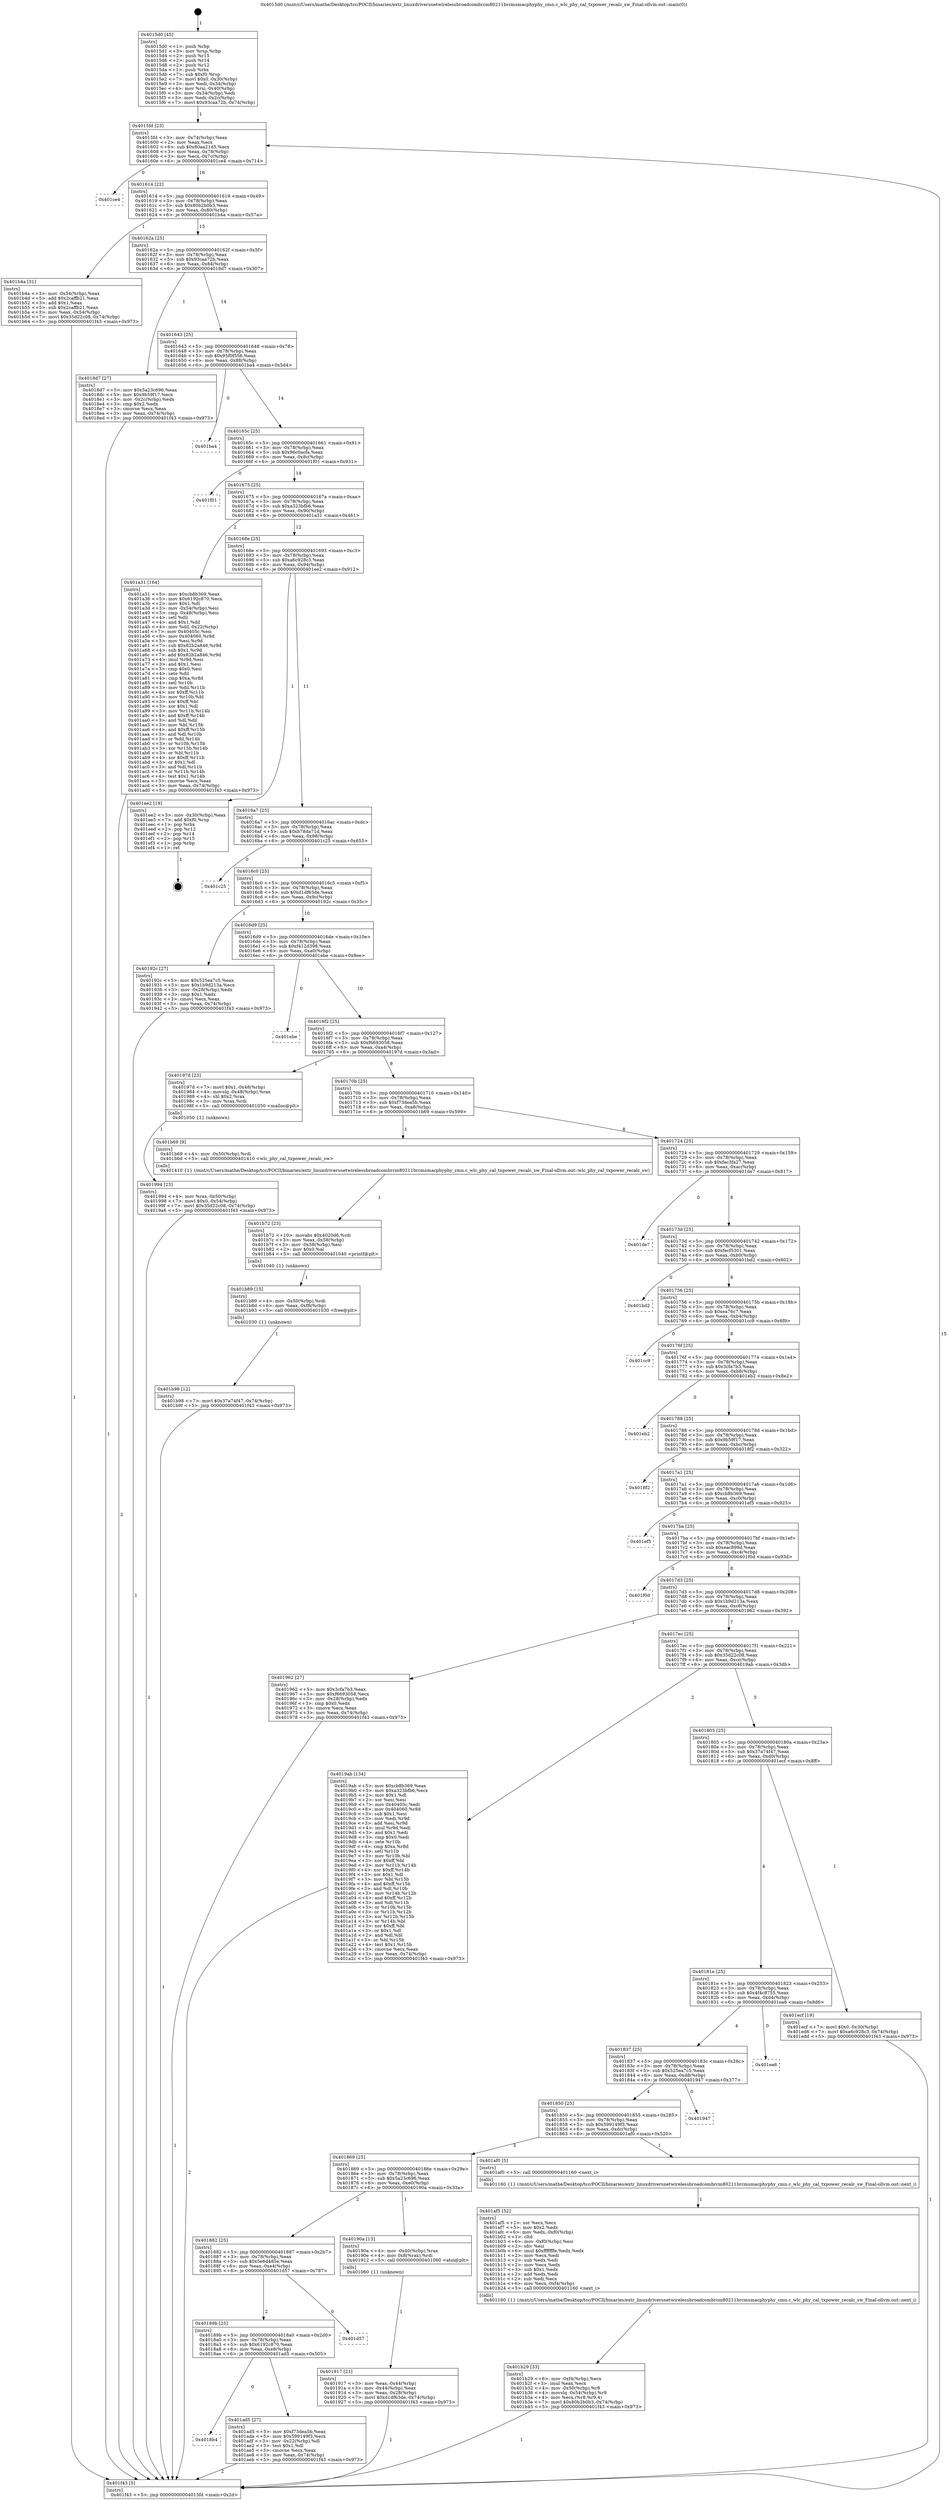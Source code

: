 digraph "0x4015d0" {
  label = "0x4015d0 (/mnt/c/Users/mathe/Desktop/tcc/POCII/binaries/extr_linuxdriversnetwirelessbroadcombrcm80211brcmsmacphyphy_cmn.c_wlc_phy_cal_txpower_recalc_sw_Final-ollvm.out::main(0))"
  labelloc = "t"
  node[shape=record]

  Entry [label="",width=0.3,height=0.3,shape=circle,fillcolor=black,style=filled]
  "0x4015fd" [label="{
     0x4015fd [23]\l
     | [instrs]\l
     &nbsp;&nbsp;0x4015fd \<+3\>: mov -0x74(%rbp),%eax\l
     &nbsp;&nbsp;0x401600 \<+2\>: mov %eax,%ecx\l
     &nbsp;&nbsp;0x401602 \<+6\>: sub $0x80aa21d5,%ecx\l
     &nbsp;&nbsp;0x401608 \<+3\>: mov %eax,-0x78(%rbp)\l
     &nbsp;&nbsp;0x40160b \<+3\>: mov %ecx,-0x7c(%rbp)\l
     &nbsp;&nbsp;0x40160e \<+6\>: je 0000000000401ce4 \<main+0x714\>\l
  }"]
  "0x401ce4" [label="{
     0x401ce4\l
  }", style=dashed]
  "0x401614" [label="{
     0x401614 [22]\l
     | [instrs]\l
     &nbsp;&nbsp;0x401614 \<+5\>: jmp 0000000000401619 \<main+0x49\>\l
     &nbsp;&nbsp;0x401619 \<+3\>: mov -0x78(%rbp),%eax\l
     &nbsp;&nbsp;0x40161c \<+5\>: sub $0x80b2b0b3,%eax\l
     &nbsp;&nbsp;0x401621 \<+3\>: mov %eax,-0x80(%rbp)\l
     &nbsp;&nbsp;0x401624 \<+6\>: je 0000000000401b4a \<main+0x57a\>\l
  }"]
  Exit [label="",width=0.3,height=0.3,shape=circle,fillcolor=black,style=filled,peripheries=2]
  "0x401b4a" [label="{
     0x401b4a [31]\l
     | [instrs]\l
     &nbsp;&nbsp;0x401b4a \<+3\>: mov -0x54(%rbp),%eax\l
     &nbsp;&nbsp;0x401b4d \<+5\>: add $0x2caffb21,%eax\l
     &nbsp;&nbsp;0x401b52 \<+3\>: add $0x1,%eax\l
     &nbsp;&nbsp;0x401b55 \<+5\>: sub $0x2caffb21,%eax\l
     &nbsp;&nbsp;0x401b5a \<+3\>: mov %eax,-0x54(%rbp)\l
     &nbsp;&nbsp;0x401b5d \<+7\>: movl $0x35d22c08,-0x74(%rbp)\l
     &nbsp;&nbsp;0x401b64 \<+5\>: jmp 0000000000401f43 \<main+0x973\>\l
  }"]
  "0x40162a" [label="{
     0x40162a [25]\l
     | [instrs]\l
     &nbsp;&nbsp;0x40162a \<+5\>: jmp 000000000040162f \<main+0x5f\>\l
     &nbsp;&nbsp;0x40162f \<+3\>: mov -0x78(%rbp),%eax\l
     &nbsp;&nbsp;0x401632 \<+5\>: sub $0x93caa72b,%eax\l
     &nbsp;&nbsp;0x401637 \<+6\>: mov %eax,-0x84(%rbp)\l
     &nbsp;&nbsp;0x40163d \<+6\>: je 00000000004018d7 \<main+0x307\>\l
  }"]
  "0x401b98" [label="{
     0x401b98 [12]\l
     | [instrs]\l
     &nbsp;&nbsp;0x401b98 \<+7\>: movl $0x37a74f47,-0x74(%rbp)\l
     &nbsp;&nbsp;0x401b9f \<+5\>: jmp 0000000000401f43 \<main+0x973\>\l
  }"]
  "0x4018d7" [label="{
     0x4018d7 [27]\l
     | [instrs]\l
     &nbsp;&nbsp;0x4018d7 \<+5\>: mov $0x5a23c696,%eax\l
     &nbsp;&nbsp;0x4018dc \<+5\>: mov $0x9b59f17,%ecx\l
     &nbsp;&nbsp;0x4018e1 \<+3\>: mov -0x2c(%rbp),%edx\l
     &nbsp;&nbsp;0x4018e4 \<+3\>: cmp $0x2,%edx\l
     &nbsp;&nbsp;0x4018e7 \<+3\>: cmovne %ecx,%eax\l
     &nbsp;&nbsp;0x4018ea \<+3\>: mov %eax,-0x74(%rbp)\l
     &nbsp;&nbsp;0x4018ed \<+5\>: jmp 0000000000401f43 \<main+0x973\>\l
  }"]
  "0x401643" [label="{
     0x401643 [25]\l
     | [instrs]\l
     &nbsp;&nbsp;0x401643 \<+5\>: jmp 0000000000401648 \<main+0x78\>\l
     &nbsp;&nbsp;0x401648 \<+3\>: mov -0x78(%rbp),%eax\l
     &nbsp;&nbsp;0x40164b \<+5\>: sub $0x95f0f556,%eax\l
     &nbsp;&nbsp;0x401650 \<+6\>: mov %eax,-0x88(%rbp)\l
     &nbsp;&nbsp;0x401656 \<+6\>: je 0000000000401ba4 \<main+0x5d4\>\l
  }"]
  "0x401f43" [label="{
     0x401f43 [5]\l
     | [instrs]\l
     &nbsp;&nbsp;0x401f43 \<+5\>: jmp 00000000004015fd \<main+0x2d\>\l
  }"]
  "0x4015d0" [label="{
     0x4015d0 [45]\l
     | [instrs]\l
     &nbsp;&nbsp;0x4015d0 \<+1\>: push %rbp\l
     &nbsp;&nbsp;0x4015d1 \<+3\>: mov %rsp,%rbp\l
     &nbsp;&nbsp;0x4015d4 \<+2\>: push %r15\l
     &nbsp;&nbsp;0x4015d6 \<+2\>: push %r14\l
     &nbsp;&nbsp;0x4015d8 \<+2\>: push %r12\l
     &nbsp;&nbsp;0x4015da \<+1\>: push %rbx\l
     &nbsp;&nbsp;0x4015db \<+7\>: sub $0xf0,%rsp\l
     &nbsp;&nbsp;0x4015e2 \<+7\>: movl $0x0,-0x30(%rbp)\l
     &nbsp;&nbsp;0x4015e9 \<+3\>: mov %edi,-0x34(%rbp)\l
     &nbsp;&nbsp;0x4015ec \<+4\>: mov %rsi,-0x40(%rbp)\l
     &nbsp;&nbsp;0x4015f0 \<+3\>: mov -0x34(%rbp),%edi\l
     &nbsp;&nbsp;0x4015f3 \<+3\>: mov %edi,-0x2c(%rbp)\l
     &nbsp;&nbsp;0x4015f6 \<+7\>: movl $0x93caa72b,-0x74(%rbp)\l
  }"]
  "0x401b89" [label="{
     0x401b89 [15]\l
     | [instrs]\l
     &nbsp;&nbsp;0x401b89 \<+4\>: mov -0x50(%rbp),%rdi\l
     &nbsp;&nbsp;0x401b8d \<+6\>: mov %eax,-0xf8(%rbp)\l
     &nbsp;&nbsp;0x401b93 \<+5\>: call 0000000000401030 \<free@plt\>\l
     | [calls]\l
     &nbsp;&nbsp;0x401030 \{1\} (unknown)\l
  }"]
  "0x401ba4" [label="{
     0x401ba4\l
  }", style=dashed]
  "0x40165c" [label="{
     0x40165c [25]\l
     | [instrs]\l
     &nbsp;&nbsp;0x40165c \<+5\>: jmp 0000000000401661 \<main+0x91\>\l
     &nbsp;&nbsp;0x401661 \<+3\>: mov -0x78(%rbp),%eax\l
     &nbsp;&nbsp;0x401664 \<+5\>: sub $0x96c0acfa,%eax\l
     &nbsp;&nbsp;0x401669 \<+6\>: mov %eax,-0x8c(%rbp)\l
     &nbsp;&nbsp;0x40166f \<+6\>: je 0000000000401f01 \<main+0x931\>\l
  }"]
  "0x401b72" [label="{
     0x401b72 [23]\l
     | [instrs]\l
     &nbsp;&nbsp;0x401b72 \<+10\>: movabs $0x4020d6,%rdi\l
     &nbsp;&nbsp;0x401b7c \<+3\>: mov %eax,-0x58(%rbp)\l
     &nbsp;&nbsp;0x401b7f \<+3\>: mov -0x58(%rbp),%esi\l
     &nbsp;&nbsp;0x401b82 \<+2\>: mov $0x0,%al\l
     &nbsp;&nbsp;0x401b84 \<+5\>: call 0000000000401040 \<printf@plt\>\l
     | [calls]\l
     &nbsp;&nbsp;0x401040 \{1\} (unknown)\l
  }"]
  "0x401f01" [label="{
     0x401f01\l
  }", style=dashed]
  "0x401675" [label="{
     0x401675 [25]\l
     | [instrs]\l
     &nbsp;&nbsp;0x401675 \<+5\>: jmp 000000000040167a \<main+0xaa\>\l
     &nbsp;&nbsp;0x40167a \<+3\>: mov -0x78(%rbp),%eax\l
     &nbsp;&nbsp;0x40167d \<+5\>: sub $0xa323bfb6,%eax\l
     &nbsp;&nbsp;0x401682 \<+6\>: mov %eax,-0x90(%rbp)\l
     &nbsp;&nbsp;0x401688 \<+6\>: je 0000000000401a31 \<main+0x461\>\l
  }"]
  "0x401b29" [label="{
     0x401b29 [33]\l
     | [instrs]\l
     &nbsp;&nbsp;0x401b29 \<+6\>: mov -0xf4(%rbp),%ecx\l
     &nbsp;&nbsp;0x401b2f \<+3\>: imul %eax,%ecx\l
     &nbsp;&nbsp;0x401b32 \<+4\>: mov -0x50(%rbp),%r8\l
     &nbsp;&nbsp;0x401b36 \<+4\>: movslq -0x54(%rbp),%r9\l
     &nbsp;&nbsp;0x401b3a \<+4\>: mov %ecx,(%r8,%r9,4)\l
     &nbsp;&nbsp;0x401b3e \<+7\>: movl $0x80b2b0b3,-0x74(%rbp)\l
     &nbsp;&nbsp;0x401b45 \<+5\>: jmp 0000000000401f43 \<main+0x973\>\l
  }"]
  "0x401a31" [label="{
     0x401a31 [164]\l
     | [instrs]\l
     &nbsp;&nbsp;0x401a31 \<+5\>: mov $0xcb8b369,%eax\l
     &nbsp;&nbsp;0x401a36 \<+5\>: mov $0x6192c870,%ecx\l
     &nbsp;&nbsp;0x401a3b \<+2\>: mov $0x1,%dl\l
     &nbsp;&nbsp;0x401a3d \<+3\>: mov -0x54(%rbp),%esi\l
     &nbsp;&nbsp;0x401a40 \<+3\>: cmp -0x48(%rbp),%esi\l
     &nbsp;&nbsp;0x401a43 \<+4\>: setl %dil\l
     &nbsp;&nbsp;0x401a47 \<+4\>: and $0x1,%dil\l
     &nbsp;&nbsp;0x401a4b \<+4\>: mov %dil,-0x22(%rbp)\l
     &nbsp;&nbsp;0x401a4f \<+7\>: mov 0x40405c,%esi\l
     &nbsp;&nbsp;0x401a56 \<+8\>: mov 0x404060,%r8d\l
     &nbsp;&nbsp;0x401a5e \<+3\>: mov %esi,%r9d\l
     &nbsp;&nbsp;0x401a61 \<+7\>: sub $0x82b2a846,%r9d\l
     &nbsp;&nbsp;0x401a68 \<+4\>: sub $0x1,%r9d\l
     &nbsp;&nbsp;0x401a6c \<+7\>: add $0x82b2a846,%r9d\l
     &nbsp;&nbsp;0x401a73 \<+4\>: imul %r9d,%esi\l
     &nbsp;&nbsp;0x401a77 \<+3\>: and $0x1,%esi\l
     &nbsp;&nbsp;0x401a7a \<+3\>: cmp $0x0,%esi\l
     &nbsp;&nbsp;0x401a7d \<+4\>: sete %dil\l
     &nbsp;&nbsp;0x401a81 \<+4\>: cmp $0xa,%r8d\l
     &nbsp;&nbsp;0x401a85 \<+4\>: setl %r10b\l
     &nbsp;&nbsp;0x401a89 \<+3\>: mov %dil,%r11b\l
     &nbsp;&nbsp;0x401a8c \<+4\>: xor $0xff,%r11b\l
     &nbsp;&nbsp;0x401a90 \<+3\>: mov %r10b,%bl\l
     &nbsp;&nbsp;0x401a93 \<+3\>: xor $0xff,%bl\l
     &nbsp;&nbsp;0x401a96 \<+3\>: xor $0x1,%dl\l
     &nbsp;&nbsp;0x401a99 \<+3\>: mov %r11b,%r14b\l
     &nbsp;&nbsp;0x401a9c \<+4\>: and $0xff,%r14b\l
     &nbsp;&nbsp;0x401aa0 \<+3\>: and %dl,%dil\l
     &nbsp;&nbsp;0x401aa3 \<+3\>: mov %bl,%r15b\l
     &nbsp;&nbsp;0x401aa6 \<+4\>: and $0xff,%r15b\l
     &nbsp;&nbsp;0x401aaa \<+3\>: and %dl,%r10b\l
     &nbsp;&nbsp;0x401aad \<+3\>: or %dil,%r14b\l
     &nbsp;&nbsp;0x401ab0 \<+3\>: or %r10b,%r15b\l
     &nbsp;&nbsp;0x401ab3 \<+3\>: xor %r15b,%r14b\l
     &nbsp;&nbsp;0x401ab6 \<+3\>: or %bl,%r11b\l
     &nbsp;&nbsp;0x401ab9 \<+4\>: xor $0xff,%r11b\l
     &nbsp;&nbsp;0x401abd \<+3\>: or $0x1,%dl\l
     &nbsp;&nbsp;0x401ac0 \<+3\>: and %dl,%r11b\l
     &nbsp;&nbsp;0x401ac3 \<+3\>: or %r11b,%r14b\l
     &nbsp;&nbsp;0x401ac6 \<+4\>: test $0x1,%r14b\l
     &nbsp;&nbsp;0x401aca \<+3\>: cmovne %ecx,%eax\l
     &nbsp;&nbsp;0x401acd \<+3\>: mov %eax,-0x74(%rbp)\l
     &nbsp;&nbsp;0x401ad0 \<+5\>: jmp 0000000000401f43 \<main+0x973\>\l
  }"]
  "0x40168e" [label="{
     0x40168e [25]\l
     | [instrs]\l
     &nbsp;&nbsp;0x40168e \<+5\>: jmp 0000000000401693 \<main+0xc3\>\l
     &nbsp;&nbsp;0x401693 \<+3\>: mov -0x78(%rbp),%eax\l
     &nbsp;&nbsp;0x401696 \<+5\>: sub $0xa6c928c3,%eax\l
     &nbsp;&nbsp;0x40169b \<+6\>: mov %eax,-0x94(%rbp)\l
     &nbsp;&nbsp;0x4016a1 \<+6\>: je 0000000000401ee2 \<main+0x912\>\l
  }"]
  "0x401af5" [label="{
     0x401af5 [52]\l
     | [instrs]\l
     &nbsp;&nbsp;0x401af5 \<+2\>: xor %ecx,%ecx\l
     &nbsp;&nbsp;0x401af7 \<+5\>: mov $0x2,%edx\l
     &nbsp;&nbsp;0x401afc \<+6\>: mov %edx,-0xf0(%rbp)\l
     &nbsp;&nbsp;0x401b02 \<+1\>: cltd\l
     &nbsp;&nbsp;0x401b03 \<+6\>: mov -0xf0(%rbp),%esi\l
     &nbsp;&nbsp;0x401b09 \<+2\>: idiv %esi\l
     &nbsp;&nbsp;0x401b0b \<+6\>: imul $0xfffffffe,%edx,%edx\l
     &nbsp;&nbsp;0x401b11 \<+2\>: mov %ecx,%edi\l
     &nbsp;&nbsp;0x401b13 \<+2\>: sub %edx,%edi\l
     &nbsp;&nbsp;0x401b15 \<+2\>: mov %ecx,%edx\l
     &nbsp;&nbsp;0x401b17 \<+3\>: sub $0x1,%edx\l
     &nbsp;&nbsp;0x401b1a \<+2\>: add %edx,%edi\l
     &nbsp;&nbsp;0x401b1c \<+2\>: sub %edi,%ecx\l
     &nbsp;&nbsp;0x401b1e \<+6\>: mov %ecx,-0xf4(%rbp)\l
     &nbsp;&nbsp;0x401b24 \<+5\>: call 0000000000401160 \<next_i\>\l
     | [calls]\l
     &nbsp;&nbsp;0x401160 \{1\} (/mnt/c/Users/mathe/Desktop/tcc/POCII/binaries/extr_linuxdriversnetwirelessbroadcombrcm80211brcmsmacphyphy_cmn.c_wlc_phy_cal_txpower_recalc_sw_Final-ollvm.out::next_i)\l
  }"]
  "0x401ee2" [label="{
     0x401ee2 [19]\l
     | [instrs]\l
     &nbsp;&nbsp;0x401ee2 \<+3\>: mov -0x30(%rbp),%eax\l
     &nbsp;&nbsp;0x401ee5 \<+7\>: add $0xf0,%rsp\l
     &nbsp;&nbsp;0x401eec \<+1\>: pop %rbx\l
     &nbsp;&nbsp;0x401eed \<+2\>: pop %r12\l
     &nbsp;&nbsp;0x401eef \<+2\>: pop %r14\l
     &nbsp;&nbsp;0x401ef1 \<+2\>: pop %r15\l
     &nbsp;&nbsp;0x401ef3 \<+1\>: pop %rbp\l
     &nbsp;&nbsp;0x401ef4 \<+1\>: ret\l
  }"]
  "0x4016a7" [label="{
     0x4016a7 [25]\l
     | [instrs]\l
     &nbsp;&nbsp;0x4016a7 \<+5\>: jmp 00000000004016ac \<main+0xdc\>\l
     &nbsp;&nbsp;0x4016ac \<+3\>: mov -0x78(%rbp),%eax\l
     &nbsp;&nbsp;0x4016af \<+5\>: sub $0xb78da71d,%eax\l
     &nbsp;&nbsp;0x4016b4 \<+6\>: mov %eax,-0x98(%rbp)\l
     &nbsp;&nbsp;0x4016ba \<+6\>: je 0000000000401c25 \<main+0x655\>\l
  }"]
  "0x4018b4" [label="{
     0x4018b4\l
  }", style=dashed]
  "0x401c25" [label="{
     0x401c25\l
  }", style=dashed]
  "0x4016c0" [label="{
     0x4016c0 [25]\l
     | [instrs]\l
     &nbsp;&nbsp;0x4016c0 \<+5\>: jmp 00000000004016c5 \<main+0xf5\>\l
     &nbsp;&nbsp;0x4016c5 \<+3\>: mov -0x78(%rbp),%eax\l
     &nbsp;&nbsp;0x4016c8 \<+5\>: sub $0xd1df63de,%eax\l
     &nbsp;&nbsp;0x4016cd \<+6\>: mov %eax,-0x9c(%rbp)\l
     &nbsp;&nbsp;0x4016d3 \<+6\>: je 000000000040192c \<main+0x35c\>\l
  }"]
  "0x401ad5" [label="{
     0x401ad5 [27]\l
     | [instrs]\l
     &nbsp;&nbsp;0x401ad5 \<+5\>: mov $0xf73dea5b,%eax\l
     &nbsp;&nbsp;0x401ada \<+5\>: mov $0x599149f3,%ecx\l
     &nbsp;&nbsp;0x401adf \<+3\>: mov -0x22(%rbp),%dl\l
     &nbsp;&nbsp;0x401ae2 \<+3\>: test $0x1,%dl\l
     &nbsp;&nbsp;0x401ae5 \<+3\>: cmovne %ecx,%eax\l
     &nbsp;&nbsp;0x401ae8 \<+3\>: mov %eax,-0x74(%rbp)\l
     &nbsp;&nbsp;0x401aeb \<+5\>: jmp 0000000000401f43 \<main+0x973\>\l
  }"]
  "0x40192c" [label="{
     0x40192c [27]\l
     | [instrs]\l
     &nbsp;&nbsp;0x40192c \<+5\>: mov $0x525ea7c5,%eax\l
     &nbsp;&nbsp;0x401931 \<+5\>: mov $0x1b9d213a,%ecx\l
     &nbsp;&nbsp;0x401936 \<+3\>: mov -0x28(%rbp),%edx\l
     &nbsp;&nbsp;0x401939 \<+3\>: cmp $0x1,%edx\l
     &nbsp;&nbsp;0x40193c \<+3\>: cmovl %ecx,%eax\l
     &nbsp;&nbsp;0x40193f \<+3\>: mov %eax,-0x74(%rbp)\l
     &nbsp;&nbsp;0x401942 \<+5\>: jmp 0000000000401f43 \<main+0x973\>\l
  }"]
  "0x4016d9" [label="{
     0x4016d9 [25]\l
     | [instrs]\l
     &nbsp;&nbsp;0x4016d9 \<+5\>: jmp 00000000004016de \<main+0x10e\>\l
     &nbsp;&nbsp;0x4016de \<+3\>: mov -0x78(%rbp),%eax\l
     &nbsp;&nbsp;0x4016e1 \<+5\>: sub $0xf412d398,%eax\l
     &nbsp;&nbsp;0x4016e6 \<+6\>: mov %eax,-0xa0(%rbp)\l
     &nbsp;&nbsp;0x4016ec \<+6\>: je 0000000000401ebe \<main+0x8ee\>\l
  }"]
  "0x40189b" [label="{
     0x40189b [25]\l
     | [instrs]\l
     &nbsp;&nbsp;0x40189b \<+5\>: jmp 00000000004018a0 \<main+0x2d0\>\l
     &nbsp;&nbsp;0x4018a0 \<+3\>: mov -0x78(%rbp),%eax\l
     &nbsp;&nbsp;0x4018a3 \<+5\>: sub $0x6192c870,%eax\l
     &nbsp;&nbsp;0x4018a8 \<+6\>: mov %eax,-0xe8(%rbp)\l
     &nbsp;&nbsp;0x4018ae \<+6\>: je 0000000000401ad5 \<main+0x505\>\l
  }"]
  "0x401ebe" [label="{
     0x401ebe\l
  }", style=dashed]
  "0x4016f2" [label="{
     0x4016f2 [25]\l
     | [instrs]\l
     &nbsp;&nbsp;0x4016f2 \<+5\>: jmp 00000000004016f7 \<main+0x127\>\l
     &nbsp;&nbsp;0x4016f7 \<+3\>: mov -0x78(%rbp),%eax\l
     &nbsp;&nbsp;0x4016fa \<+5\>: sub $0xf6693058,%eax\l
     &nbsp;&nbsp;0x4016ff \<+6\>: mov %eax,-0xa4(%rbp)\l
     &nbsp;&nbsp;0x401705 \<+6\>: je 000000000040197d \<main+0x3ad\>\l
  }"]
  "0x401d57" [label="{
     0x401d57\l
  }", style=dashed]
  "0x40197d" [label="{
     0x40197d [23]\l
     | [instrs]\l
     &nbsp;&nbsp;0x40197d \<+7\>: movl $0x1,-0x48(%rbp)\l
     &nbsp;&nbsp;0x401984 \<+4\>: movslq -0x48(%rbp),%rax\l
     &nbsp;&nbsp;0x401988 \<+4\>: shl $0x2,%rax\l
     &nbsp;&nbsp;0x40198c \<+3\>: mov %rax,%rdi\l
     &nbsp;&nbsp;0x40198f \<+5\>: call 0000000000401050 \<malloc@plt\>\l
     | [calls]\l
     &nbsp;&nbsp;0x401050 \{1\} (unknown)\l
  }"]
  "0x40170b" [label="{
     0x40170b [25]\l
     | [instrs]\l
     &nbsp;&nbsp;0x40170b \<+5\>: jmp 0000000000401710 \<main+0x140\>\l
     &nbsp;&nbsp;0x401710 \<+3\>: mov -0x78(%rbp),%eax\l
     &nbsp;&nbsp;0x401713 \<+5\>: sub $0xf73dea5b,%eax\l
     &nbsp;&nbsp;0x401718 \<+6\>: mov %eax,-0xa8(%rbp)\l
     &nbsp;&nbsp;0x40171e \<+6\>: je 0000000000401b69 \<main+0x599\>\l
  }"]
  "0x401994" [label="{
     0x401994 [23]\l
     | [instrs]\l
     &nbsp;&nbsp;0x401994 \<+4\>: mov %rax,-0x50(%rbp)\l
     &nbsp;&nbsp;0x401998 \<+7\>: movl $0x0,-0x54(%rbp)\l
     &nbsp;&nbsp;0x40199f \<+7\>: movl $0x35d22c08,-0x74(%rbp)\l
     &nbsp;&nbsp;0x4019a6 \<+5\>: jmp 0000000000401f43 \<main+0x973\>\l
  }"]
  "0x401b69" [label="{
     0x401b69 [9]\l
     | [instrs]\l
     &nbsp;&nbsp;0x401b69 \<+4\>: mov -0x50(%rbp),%rdi\l
     &nbsp;&nbsp;0x401b6d \<+5\>: call 0000000000401410 \<wlc_phy_cal_txpower_recalc_sw\>\l
     | [calls]\l
     &nbsp;&nbsp;0x401410 \{1\} (/mnt/c/Users/mathe/Desktop/tcc/POCII/binaries/extr_linuxdriversnetwirelessbroadcombrcm80211brcmsmacphyphy_cmn.c_wlc_phy_cal_txpower_recalc_sw_Final-ollvm.out::wlc_phy_cal_txpower_recalc_sw)\l
  }"]
  "0x401724" [label="{
     0x401724 [25]\l
     | [instrs]\l
     &nbsp;&nbsp;0x401724 \<+5\>: jmp 0000000000401729 \<main+0x159\>\l
     &nbsp;&nbsp;0x401729 \<+3\>: mov -0x78(%rbp),%eax\l
     &nbsp;&nbsp;0x40172c \<+5\>: sub $0xfac3fa27,%eax\l
     &nbsp;&nbsp;0x401731 \<+6\>: mov %eax,-0xac(%rbp)\l
     &nbsp;&nbsp;0x401737 \<+6\>: je 0000000000401de7 \<main+0x817\>\l
  }"]
  "0x401917" [label="{
     0x401917 [21]\l
     | [instrs]\l
     &nbsp;&nbsp;0x401917 \<+3\>: mov %eax,-0x44(%rbp)\l
     &nbsp;&nbsp;0x40191a \<+3\>: mov -0x44(%rbp),%eax\l
     &nbsp;&nbsp;0x40191d \<+3\>: mov %eax,-0x28(%rbp)\l
     &nbsp;&nbsp;0x401920 \<+7\>: movl $0xd1df63de,-0x74(%rbp)\l
     &nbsp;&nbsp;0x401927 \<+5\>: jmp 0000000000401f43 \<main+0x973\>\l
  }"]
  "0x401de7" [label="{
     0x401de7\l
  }", style=dashed]
  "0x40173d" [label="{
     0x40173d [25]\l
     | [instrs]\l
     &nbsp;&nbsp;0x40173d \<+5\>: jmp 0000000000401742 \<main+0x172\>\l
     &nbsp;&nbsp;0x401742 \<+3\>: mov -0x78(%rbp),%eax\l
     &nbsp;&nbsp;0x401745 \<+5\>: sub $0xfecf5301,%eax\l
     &nbsp;&nbsp;0x40174a \<+6\>: mov %eax,-0xb0(%rbp)\l
     &nbsp;&nbsp;0x401750 \<+6\>: je 0000000000401bd2 \<main+0x602\>\l
  }"]
  "0x401882" [label="{
     0x401882 [25]\l
     | [instrs]\l
     &nbsp;&nbsp;0x401882 \<+5\>: jmp 0000000000401887 \<main+0x2b7\>\l
     &nbsp;&nbsp;0x401887 \<+3\>: mov -0x78(%rbp),%eax\l
     &nbsp;&nbsp;0x40188a \<+5\>: sub $0x5e6d485e,%eax\l
     &nbsp;&nbsp;0x40188f \<+6\>: mov %eax,-0xe4(%rbp)\l
     &nbsp;&nbsp;0x401895 \<+6\>: je 0000000000401d57 \<main+0x787\>\l
  }"]
  "0x401bd2" [label="{
     0x401bd2\l
  }", style=dashed]
  "0x401756" [label="{
     0x401756 [25]\l
     | [instrs]\l
     &nbsp;&nbsp;0x401756 \<+5\>: jmp 000000000040175b \<main+0x18b\>\l
     &nbsp;&nbsp;0x40175b \<+3\>: mov -0x78(%rbp),%eax\l
     &nbsp;&nbsp;0x40175e \<+5\>: sub $0xea76c7,%eax\l
     &nbsp;&nbsp;0x401763 \<+6\>: mov %eax,-0xb4(%rbp)\l
     &nbsp;&nbsp;0x401769 \<+6\>: je 0000000000401cc9 \<main+0x6f9\>\l
  }"]
  "0x40190a" [label="{
     0x40190a [13]\l
     | [instrs]\l
     &nbsp;&nbsp;0x40190a \<+4\>: mov -0x40(%rbp),%rax\l
     &nbsp;&nbsp;0x40190e \<+4\>: mov 0x8(%rax),%rdi\l
     &nbsp;&nbsp;0x401912 \<+5\>: call 0000000000401060 \<atoi@plt\>\l
     | [calls]\l
     &nbsp;&nbsp;0x401060 \{1\} (unknown)\l
  }"]
  "0x401cc9" [label="{
     0x401cc9\l
  }", style=dashed]
  "0x40176f" [label="{
     0x40176f [25]\l
     | [instrs]\l
     &nbsp;&nbsp;0x40176f \<+5\>: jmp 0000000000401774 \<main+0x1a4\>\l
     &nbsp;&nbsp;0x401774 \<+3\>: mov -0x78(%rbp),%eax\l
     &nbsp;&nbsp;0x401777 \<+5\>: sub $0x3cfa7b3,%eax\l
     &nbsp;&nbsp;0x40177c \<+6\>: mov %eax,-0xb8(%rbp)\l
     &nbsp;&nbsp;0x401782 \<+6\>: je 0000000000401eb2 \<main+0x8e2\>\l
  }"]
  "0x401869" [label="{
     0x401869 [25]\l
     | [instrs]\l
     &nbsp;&nbsp;0x401869 \<+5\>: jmp 000000000040186e \<main+0x29e\>\l
     &nbsp;&nbsp;0x40186e \<+3\>: mov -0x78(%rbp),%eax\l
     &nbsp;&nbsp;0x401871 \<+5\>: sub $0x5a23c696,%eax\l
     &nbsp;&nbsp;0x401876 \<+6\>: mov %eax,-0xe0(%rbp)\l
     &nbsp;&nbsp;0x40187c \<+6\>: je 000000000040190a \<main+0x33a\>\l
  }"]
  "0x401eb2" [label="{
     0x401eb2\l
  }", style=dashed]
  "0x401788" [label="{
     0x401788 [25]\l
     | [instrs]\l
     &nbsp;&nbsp;0x401788 \<+5\>: jmp 000000000040178d \<main+0x1bd\>\l
     &nbsp;&nbsp;0x40178d \<+3\>: mov -0x78(%rbp),%eax\l
     &nbsp;&nbsp;0x401790 \<+5\>: sub $0x9b59f17,%eax\l
     &nbsp;&nbsp;0x401795 \<+6\>: mov %eax,-0xbc(%rbp)\l
     &nbsp;&nbsp;0x40179b \<+6\>: je 00000000004018f2 \<main+0x322\>\l
  }"]
  "0x401af0" [label="{
     0x401af0 [5]\l
     | [instrs]\l
     &nbsp;&nbsp;0x401af0 \<+5\>: call 0000000000401160 \<next_i\>\l
     | [calls]\l
     &nbsp;&nbsp;0x401160 \{1\} (/mnt/c/Users/mathe/Desktop/tcc/POCII/binaries/extr_linuxdriversnetwirelessbroadcombrcm80211brcmsmacphyphy_cmn.c_wlc_phy_cal_txpower_recalc_sw_Final-ollvm.out::next_i)\l
  }"]
  "0x4018f2" [label="{
     0x4018f2\l
  }", style=dashed]
  "0x4017a1" [label="{
     0x4017a1 [25]\l
     | [instrs]\l
     &nbsp;&nbsp;0x4017a1 \<+5\>: jmp 00000000004017a6 \<main+0x1d6\>\l
     &nbsp;&nbsp;0x4017a6 \<+3\>: mov -0x78(%rbp),%eax\l
     &nbsp;&nbsp;0x4017a9 \<+5\>: sub $0xcb8b369,%eax\l
     &nbsp;&nbsp;0x4017ae \<+6\>: mov %eax,-0xc0(%rbp)\l
     &nbsp;&nbsp;0x4017b4 \<+6\>: je 0000000000401ef5 \<main+0x925\>\l
  }"]
  "0x401850" [label="{
     0x401850 [25]\l
     | [instrs]\l
     &nbsp;&nbsp;0x401850 \<+5\>: jmp 0000000000401855 \<main+0x285\>\l
     &nbsp;&nbsp;0x401855 \<+3\>: mov -0x78(%rbp),%eax\l
     &nbsp;&nbsp;0x401858 \<+5\>: sub $0x599149f3,%eax\l
     &nbsp;&nbsp;0x40185d \<+6\>: mov %eax,-0xdc(%rbp)\l
     &nbsp;&nbsp;0x401863 \<+6\>: je 0000000000401af0 \<main+0x520\>\l
  }"]
  "0x401ef5" [label="{
     0x401ef5\l
  }", style=dashed]
  "0x4017ba" [label="{
     0x4017ba [25]\l
     | [instrs]\l
     &nbsp;&nbsp;0x4017ba \<+5\>: jmp 00000000004017bf \<main+0x1ef\>\l
     &nbsp;&nbsp;0x4017bf \<+3\>: mov -0x78(%rbp),%eax\l
     &nbsp;&nbsp;0x4017c2 \<+5\>: sub $0xeac899d,%eax\l
     &nbsp;&nbsp;0x4017c7 \<+6\>: mov %eax,-0xc4(%rbp)\l
     &nbsp;&nbsp;0x4017cd \<+6\>: je 0000000000401f0d \<main+0x93d\>\l
  }"]
  "0x401947" [label="{
     0x401947\l
  }", style=dashed]
  "0x401f0d" [label="{
     0x401f0d\l
  }", style=dashed]
  "0x4017d3" [label="{
     0x4017d3 [25]\l
     | [instrs]\l
     &nbsp;&nbsp;0x4017d3 \<+5\>: jmp 00000000004017d8 \<main+0x208\>\l
     &nbsp;&nbsp;0x4017d8 \<+3\>: mov -0x78(%rbp),%eax\l
     &nbsp;&nbsp;0x4017db \<+5\>: sub $0x1b9d213a,%eax\l
     &nbsp;&nbsp;0x4017e0 \<+6\>: mov %eax,-0xc8(%rbp)\l
     &nbsp;&nbsp;0x4017e6 \<+6\>: je 0000000000401962 \<main+0x392\>\l
  }"]
  "0x401837" [label="{
     0x401837 [25]\l
     | [instrs]\l
     &nbsp;&nbsp;0x401837 \<+5\>: jmp 000000000040183c \<main+0x26c\>\l
     &nbsp;&nbsp;0x40183c \<+3\>: mov -0x78(%rbp),%eax\l
     &nbsp;&nbsp;0x40183f \<+5\>: sub $0x525ea7c5,%eax\l
     &nbsp;&nbsp;0x401844 \<+6\>: mov %eax,-0xd8(%rbp)\l
     &nbsp;&nbsp;0x40184a \<+6\>: je 0000000000401947 \<main+0x377\>\l
  }"]
  "0x401962" [label="{
     0x401962 [27]\l
     | [instrs]\l
     &nbsp;&nbsp;0x401962 \<+5\>: mov $0x3cfa7b3,%eax\l
     &nbsp;&nbsp;0x401967 \<+5\>: mov $0xf6693058,%ecx\l
     &nbsp;&nbsp;0x40196c \<+3\>: mov -0x28(%rbp),%edx\l
     &nbsp;&nbsp;0x40196f \<+3\>: cmp $0x0,%edx\l
     &nbsp;&nbsp;0x401972 \<+3\>: cmove %ecx,%eax\l
     &nbsp;&nbsp;0x401975 \<+3\>: mov %eax,-0x74(%rbp)\l
     &nbsp;&nbsp;0x401978 \<+5\>: jmp 0000000000401f43 \<main+0x973\>\l
  }"]
  "0x4017ec" [label="{
     0x4017ec [25]\l
     | [instrs]\l
     &nbsp;&nbsp;0x4017ec \<+5\>: jmp 00000000004017f1 \<main+0x221\>\l
     &nbsp;&nbsp;0x4017f1 \<+3\>: mov -0x78(%rbp),%eax\l
     &nbsp;&nbsp;0x4017f4 \<+5\>: sub $0x35d22c08,%eax\l
     &nbsp;&nbsp;0x4017f9 \<+6\>: mov %eax,-0xcc(%rbp)\l
     &nbsp;&nbsp;0x4017ff \<+6\>: je 00000000004019ab \<main+0x3db\>\l
  }"]
  "0x401ea6" [label="{
     0x401ea6\l
  }", style=dashed]
  "0x4019ab" [label="{
     0x4019ab [134]\l
     | [instrs]\l
     &nbsp;&nbsp;0x4019ab \<+5\>: mov $0xcb8b369,%eax\l
     &nbsp;&nbsp;0x4019b0 \<+5\>: mov $0xa323bfb6,%ecx\l
     &nbsp;&nbsp;0x4019b5 \<+2\>: mov $0x1,%dl\l
     &nbsp;&nbsp;0x4019b7 \<+2\>: xor %esi,%esi\l
     &nbsp;&nbsp;0x4019b9 \<+7\>: mov 0x40405c,%edi\l
     &nbsp;&nbsp;0x4019c0 \<+8\>: mov 0x404060,%r8d\l
     &nbsp;&nbsp;0x4019c8 \<+3\>: sub $0x1,%esi\l
     &nbsp;&nbsp;0x4019cb \<+3\>: mov %edi,%r9d\l
     &nbsp;&nbsp;0x4019ce \<+3\>: add %esi,%r9d\l
     &nbsp;&nbsp;0x4019d1 \<+4\>: imul %r9d,%edi\l
     &nbsp;&nbsp;0x4019d5 \<+3\>: and $0x1,%edi\l
     &nbsp;&nbsp;0x4019d8 \<+3\>: cmp $0x0,%edi\l
     &nbsp;&nbsp;0x4019db \<+4\>: sete %r10b\l
     &nbsp;&nbsp;0x4019df \<+4\>: cmp $0xa,%r8d\l
     &nbsp;&nbsp;0x4019e3 \<+4\>: setl %r11b\l
     &nbsp;&nbsp;0x4019e7 \<+3\>: mov %r10b,%bl\l
     &nbsp;&nbsp;0x4019ea \<+3\>: xor $0xff,%bl\l
     &nbsp;&nbsp;0x4019ed \<+3\>: mov %r11b,%r14b\l
     &nbsp;&nbsp;0x4019f0 \<+4\>: xor $0xff,%r14b\l
     &nbsp;&nbsp;0x4019f4 \<+3\>: xor $0x1,%dl\l
     &nbsp;&nbsp;0x4019f7 \<+3\>: mov %bl,%r15b\l
     &nbsp;&nbsp;0x4019fa \<+4\>: and $0xff,%r15b\l
     &nbsp;&nbsp;0x4019fe \<+3\>: and %dl,%r10b\l
     &nbsp;&nbsp;0x401a01 \<+3\>: mov %r14b,%r12b\l
     &nbsp;&nbsp;0x401a04 \<+4\>: and $0xff,%r12b\l
     &nbsp;&nbsp;0x401a08 \<+3\>: and %dl,%r11b\l
     &nbsp;&nbsp;0x401a0b \<+3\>: or %r10b,%r15b\l
     &nbsp;&nbsp;0x401a0e \<+3\>: or %r11b,%r12b\l
     &nbsp;&nbsp;0x401a11 \<+3\>: xor %r12b,%r15b\l
     &nbsp;&nbsp;0x401a14 \<+3\>: or %r14b,%bl\l
     &nbsp;&nbsp;0x401a17 \<+3\>: xor $0xff,%bl\l
     &nbsp;&nbsp;0x401a1a \<+3\>: or $0x1,%dl\l
     &nbsp;&nbsp;0x401a1d \<+2\>: and %dl,%bl\l
     &nbsp;&nbsp;0x401a1f \<+3\>: or %bl,%r15b\l
     &nbsp;&nbsp;0x401a22 \<+4\>: test $0x1,%r15b\l
     &nbsp;&nbsp;0x401a26 \<+3\>: cmovne %ecx,%eax\l
     &nbsp;&nbsp;0x401a29 \<+3\>: mov %eax,-0x74(%rbp)\l
     &nbsp;&nbsp;0x401a2c \<+5\>: jmp 0000000000401f43 \<main+0x973\>\l
  }"]
  "0x401805" [label="{
     0x401805 [25]\l
     | [instrs]\l
     &nbsp;&nbsp;0x401805 \<+5\>: jmp 000000000040180a \<main+0x23a\>\l
     &nbsp;&nbsp;0x40180a \<+3\>: mov -0x78(%rbp),%eax\l
     &nbsp;&nbsp;0x40180d \<+5\>: sub $0x37a74f47,%eax\l
     &nbsp;&nbsp;0x401812 \<+6\>: mov %eax,-0xd0(%rbp)\l
     &nbsp;&nbsp;0x401818 \<+6\>: je 0000000000401ecf \<main+0x8ff\>\l
  }"]
  "0x40181e" [label="{
     0x40181e [25]\l
     | [instrs]\l
     &nbsp;&nbsp;0x40181e \<+5\>: jmp 0000000000401823 \<main+0x253\>\l
     &nbsp;&nbsp;0x401823 \<+3\>: mov -0x78(%rbp),%eax\l
     &nbsp;&nbsp;0x401826 \<+5\>: sub $0x4f4c8755,%eax\l
     &nbsp;&nbsp;0x40182b \<+6\>: mov %eax,-0xd4(%rbp)\l
     &nbsp;&nbsp;0x401831 \<+6\>: je 0000000000401ea6 \<main+0x8d6\>\l
  }"]
  "0x401ecf" [label="{
     0x401ecf [19]\l
     | [instrs]\l
     &nbsp;&nbsp;0x401ecf \<+7\>: movl $0x0,-0x30(%rbp)\l
     &nbsp;&nbsp;0x401ed6 \<+7\>: movl $0xa6c928c3,-0x74(%rbp)\l
     &nbsp;&nbsp;0x401edd \<+5\>: jmp 0000000000401f43 \<main+0x973\>\l
  }"]
  Entry -> "0x4015d0" [label=" 1"]
  "0x4015fd" -> "0x401ce4" [label=" 0"]
  "0x4015fd" -> "0x401614" [label=" 16"]
  "0x401ee2" -> Exit [label=" 1"]
  "0x401614" -> "0x401b4a" [label=" 1"]
  "0x401614" -> "0x40162a" [label=" 15"]
  "0x401ecf" -> "0x401f43" [label=" 1"]
  "0x40162a" -> "0x4018d7" [label=" 1"]
  "0x40162a" -> "0x401643" [label=" 14"]
  "0x4018d7" -> "0x401f43" [label=" 1"]
  "0x4015d0" -> "0x4015fd" [label=" 1"]
  "0x401f43" -> "0x4015fd" [label=" 15"]
  "0x401b98" -> "0x401f43" [label=" 1"]
  "0x401643" -> "0x401ba4" [label=" 0"]
  "0x401643" -> "0x40165c" [label=" 14"]
  "0x401b89" -> "0x401b98" [label=" 1"]
  "0x40165c" -> "0x401f01" [label=" 0"]
  "0x40165c" -> "0x401675" [label=" 14"]
  "0x401b72" -> "0x401b89" [label=" 1"]
  "0x401675" -> "0x401a31" [label=" 2"]
  "0x401675" -> "0x40168e" [label=" 12"]
  "0x401b69" -> "0x401b72" [label=" 1"]
  "0x40168e" -> "0x401ee2" [label=" 1"]
  "0x40168e" -> "0x4016a7" [label=" 11"]
  "0x401b4a" -> "0x401f43" [label=" 1"]
  "0x4016a7" -> "0x401c25" [label=" 0"]
  "0x4016a7" -> "0x4016c0" [label=" 11"]
  "0x401b29" -> "0x401f43" [label=" 1"]
  "0x4016c0" -> "0x40192c" [label=" 1"]
  "0x4016c0" -> "0x4016d9" [label=" 10"]
  "0x401af5" -> "0x401b29" [label=" 1"]
  "0x4016d9" -> "0x401ebe" [label=" 0"]
  "0x4016d9" -> "0x4016f2" [label=" 10"]
  "0x401ad5" -> "0x401f43" [label=" 2"]
  "0x4016f2" -> "0x40197d" [label=" 1"]
  "0x4016f2" -> "0x40170b" [label=" 9"]
  "0x40189b" -> "0x4018b4" [label=" 0"]
  "0x40170b" -> "0x401b69" [label=" 1"]
  "0x40170b" -> "0x401724" [label=" 8"]
  "0x401af0" -> "0x401af5" [label=" 1"]
  "0x401724" -> "0x401de7" [label=" 0"]
  "0x401724" -> "0x40173d" [label=" 8"]
  "0x401882" -> "0x40189b" [label=" 2"]
  "0x40173d" -> "0x401bd2" [label=" 0"]
  "0x40173d" -> "0x401756" [label=" 8"]
  "0x401882" -> "0x401d57" [label=" 0"]
  "0x401756" -> "0x401cc9" [label=" 0"]
  "0x401756" -> "0x40176f" [label=" 8"]
  "0x40189b" -> "0x401ad5" [label=" 2"]
  "0x40176f" -> "0x401eb2" [label=" 0"]
  "0x40176f" -> "0x401788" [label=" 8"]
  "0x4019ab" -> "0x401f43" [label=" 2"]
  "0x401788" -> "0x4018f2" [label=" 0"]
  "0x401788" -> "0x4017a1" [label=" 8"]
  "0x401994" -> "0x401f43" [label=" 1"]
  "0x4017a1" -> "0x401ef5" [label=" 0"]
  "0x4017a1" -> "0x4017ba" [label=" 8"]
  "0x401962" -> "0x401f43" [label=" 1"]
  "0x4017ba" -> "0x401f0d" [label=" 0"]
  "0x4017ba" -> "0x4017d3" [label=" 8"]
  "0x40192c" -> "0x401f43" [label=" 1"]
  "0x4017d3" -> "0x401962" [label=" 1"]
  "0x4017d3" -> "0x4017ec" [label=" 7"]
  "0x40190a" -> "0x401917" [label=" 1"]
  "0x4017ec" -> "0x4019ab" [label=" 2"]
  "0x4017ec" -> "0x401805" [label=" 5"]
  "0x401869" -> "0x401882" [label=" 2"]
  "0x401805" -> "0x401ecf" [label=" 1"]
  "0x401805" -> "0x40181e" [label=" 4"]
  "0x401869" -> "0x40190a" [label=" 1"]
  "0x40181e" -> "0x401ea6" [label=" 0"]
  "0x40181e" -> "0x401837" [label=" 4"]
  "0x401917" -> "0x401f43" [label=" 1"]
  "0x401837" -> "0x401947" [label=" 0"]
  "0x401837" -> "0x401850" [label=" 4"]
  "0x40197d" -> "0x401994" [label=" 1"]
  "0x401850" -> "0x401af0" [label=" 1"]
  "0x401850" -> "0x401869" [label=" 3"]
  "0x401a31" -> "0x401f43" [label=" 2"]
}
